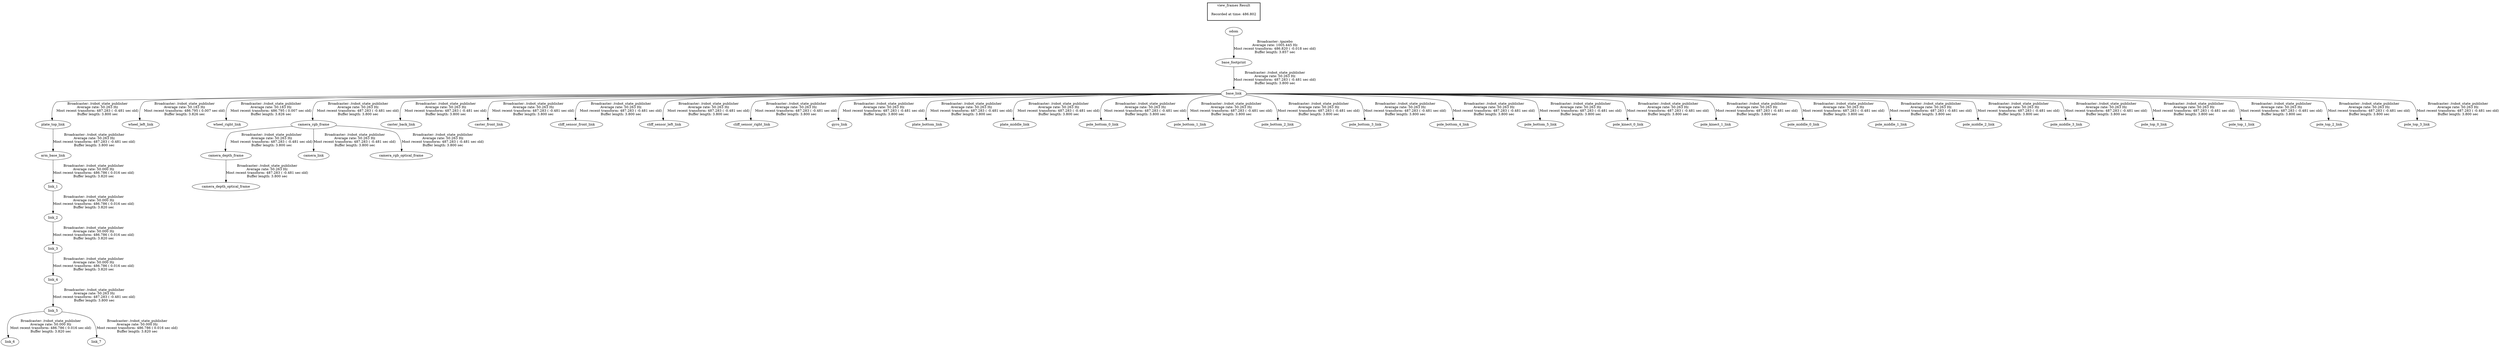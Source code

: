 digraph G {
"odom" -> "base_footprint"[label="Broadcaster: /gazebo\nAverage rate: 1005.445 Hz\nMost recent transform: 486.820 ( -0.018 sec old)\nBuffer length: 3.857 sec\n"];
"arm_base_link" -> "link_1"[label="Broadcaster: /robot_state_publisher\nAverage rate: 50.000 Hz\nMost recent transform: 486.786 ( 0.016 sec old)\nBuffer length: 3.820 sec\n"];
"plate_top_link" -> "arm_base_link"[label="Broadcaster: /robot_state_publisher\nAverage rate: 50.263 Hz\nMost recent transform: 487.283 ( -0.481 sec old)\nBuffer length: 3.800 sec\n"];
"link_1" -> "link_2"[label="Broadcaster: /robot_state_publisher\nAverage rate: 50.000 Hz\nMost recent transform: 486.786 ( 0.016 sec old)\nBuffer length: 3.820 sec\n"];
"link_2" -> "link_3"[label="Broadcaster: /robot_state_publisher\nAverage rate: 50.000 Hz\nMost recent transform: 486.786 ( 0.016 sec old)\nBuffer length: 3.820 sec\n"];
"link_3" -> "link_4"[label="Broadcaster: /robot_state_publisher\nAverage rate: 50.000 Hz\nMost recent transform: 486.786 ( 0.016 sec old)\nBuffer length: 3.820 sec\n"];
"link_5" -> "link_6"[label="Broadcaster: /robot_state_publisher\nAverage rate: 50.000 Hz\nMost recent transform: 486.786 ( 0.016 sec old)\nBuffer length: 3.820 sec\n"];
"link_4" -> "link_5"[label="Broadcaster: /robot_state_publisher\nAverage rate: 50.263 Hz\nMost recent transform: 487.283 ( -0.481 sec old)\nBuffer length: 3.800 sec\n"];
"link_5" -> "link_7"[label="Broadcaster: /robot_state_publisher\nAverage rate: 50.000 Hz\nMost recent transform: 486.786 ( 0.016 sec old)\nBuffer length: 3.820 sec\n"];
"base_link" -> "wheel_left_link"[label="Broadcaster: /robot_state_publisher\nAverage rate: 50.183 Hz\nMost recent transform: 486.795 ( 0.007 sec old)\nBuffer length: 3.826 sec\n"];
"base_footprint" -> "base_link"[label="Broadcaster: /robot_state_publisher\nAverage rate: 50.263 Hz\nMost recent transform: 487.283 ( -0.481 sec old)\nBuffer length: 3.800 sec\n"];
"base_link" -> "wheel_right_link"[label="Broadcaster: /robot_state_publisher\nAverage rate: 50.183 Hz\nMost recent transform: 486.795 ( 0.007 sec old)\nBuffer length: 3.826 sec\n"];
"base_link" -> "plate_top_link"[label="Broadcaster: /robot_state_publisher\nAverage rate: 50.263 Hz\nMost recent transform: 487.283 ( -0.481 sec old)\nBuffer length: 3.800 sec\n"];
"camera_rgb_frame" -> "camera_depth_frame"[label="Broadcaster: /robot_state_publisher\nAverage rate: 50.263 Hz\nMost recent transform: 487.283 ( -0.481 sec old)\nBuffer length: 3.800 sec\n"];
"base_link" -> "camera_rgb_frame"[label="Broadcaster: /robot_state_publisher\nAverage rate: 50.263 Hz\nMost recent transform: 487.283 ( -0.481 sec old)\nBuffer length: 3.800 sec\n"];
"camera_depth_frame" -> "camera_depth_optical_frame"[label="Broadcaster: /robot_state_publisher\nAverage rate: 50.263 Hz\nMost recent transform: 487.283 ( -0.481 sec old)\nBuffer length: 3.800 sec\n"];
"camera_rgb_frame" -> "camera_link"[label="Broadcaster: /robot_state_publisher\nAverage rate: 50.263 Hz\nMost recent transform: 487.283 ( -0.481 sec old)\nBuffer length: 3.800 sec\n"];
"camera_rgb_frame" -> "camera_rgb_optical_frame"[label="Broadcaster: /robot_state_publisher\nAverage rate: 50.263 Hz\nMost recent transform: 487.283 ( -0.481 sec old)\nBuffer length: 3.800 sec\n"];
"base_link" -> "caster_back_link"[label="Broadcaster: /robot_state_publisher\nAverage rate: 50.263 Hz\nMost recent transform: 487.283 ( -0.481 sec old)\nBuffer length: 3.800 sec\n"];
"base_link" -> "caster_front_link"[label="Broadcaster: /robot_state_publisher\nAverage rate: 50.263 Hz\nMost recent transform: 487.283 ( -0.481 sec old)\nBuffer length: 3.800 sec\n"];
"base_link" -> "cliff_sensor_front_link"[label="Broadcaster: /robot_state_publisher\nAverage rate: 50.263 Hz\nMost recent transform: 487.283 ( -0.481 sec old)\nBuffer length: 3.800 sec\n"];
"base_link" -> "cliff_sensor_left_link"[label="Broadcaster: /robot_state_publisher\nAverage rate: 50.263 Hz\nMost recent transform: 487.283 ( -0.481 sec old)\nBuffer length: 3.800 sec\n"];
"base_link" -> "cliff_sensor_right_link"[label="Broadcaster: /robot_state_publisher\nAverage rate: 50.263 Hz\nMost recent transform: 487.283 ( -0.481 sec old)\nBuffer length: 3.800 sec\n"];
"base_link" -> "gyro_link"[label="Broadcaster: /robot_state_publisher\nAverage rate: 50.263 Hz\nMost recent transform: 487.283 ( -0.481 sec old)\nBuffer length: 3.800 sec\n"];
"base_link" -> "plate_bottom_link"[label="Broadcaster: /robot_state_publisher\nAverage rate: 50.263 Hz\nMost recent transform: 487.283 ( -0.481 sec old)\nBuffer length: 3.800 sec\n"];
"base_link" -> "plate_middle_link"[label="Broadcaster: /robot_state_publisher\nAverage rate: 50.263 Hz\nMost recent transform: 487.283 ( -0.481 sec old)\nBuffer length: 3.800 sec\n"];
"base_link" -> "pole_bottom_0_link"[label="Broadcaster: /robot_state_publisher\nAverage rate: 50.263 Hz\nMost recent transform: 487.283 ( -0.481 sec old)\nBuffer length: 3.800 sec\n"];
"base_link" -> "pole_bottom_1_link"[label="Broadcaster: /robot_state_publisher\nAverage rate: 50.263 Hz\nMost recent transform: 487.283 ( -0.481 sec old)\nBuffer length: 3.800 sec\n"];
"base_link" -> "pole_bottom_2_link"[label="Broadcaster: /robot_state_publisher\nAverage rate: 50.263 Hz\nMost recent transform: 487.283 ( -0.481 sec old)\nBuffer length: 3.800 sec\n"];
"base_link" -> "pole_bottom_3_link"[label="Broadcaster: /robot_state_publisher\nAverage rate: 50.263 Hz\nMost recent transform: 487.283 ( -0.481 sec old)\nBuffer length: 3.800 sec\n"];
"base_link" -> "pole_bottom_4_link"[label="Broadcaster: /robot_state_publisher\nAverage rate: 50.263 Hz\nMost recent transform: 487.283 ( -0.481 sec old)\nBuffer length: 3.800 sec\n"];
"base_link" -> "pole_bottom_5_link"[label="Broadcaster: /robot_state_publisher\nAverage rate: 50.263 Hz\nMost recent transform: 487.283 ( -0.481 sec old)\nBuffer length: 3.800 sec\n"];
"base_link" -> "pole_kinect_0_link"[label="Broadcaster: /robot_state_publisher\nAverage rate: 50.263 Hz\nMost recent transform: 487.283 ( -0.481 sec old)\nBuffer length: 3.800 sec\n"];
"base_link" -> "pole_kinect_1_link"[label="Broadcaster: /robot_state_publisher\nAverage rate: 50.263 Hz\nMost recent transform: 487.283 ( -0.481 sec old)\nBuffer length: 3.800 sec\n"];
"base_link" -> "pole_middle_0_link"[label="Broadcaster: /robot_state_publisher\nAverage rate: 50.263 Hz\nMost recent transform: 487.283 ( -0.481 sec old)\nBuffer length: 3.800 sec\n"];
"base_link" -> "pole_middle_1_link"[label="Broadcaster: /robot_state_publisher\nAverage rate: 50.263 Hz\nMost recent transform: 487.283 ( -0.481 sec old)\nBuffer length: 3.800 sec\n"];
"base_link" -> "pole_middle_2_link"[label="Broadcaster: /robot_state_publisher\nAverage rate: 50.263 Hz\nMost recent transform: 487.283 ( -0.481 sec old)\nBuffer length: 3.800 sec\n"];
"base_link" -> "pole_middle_3_link"[label="Broadcaster: /robot_state_publisher\nAverage rate: 50.263 Hz\nMost recent transform: 487.283 ( -0.481 sec old)\nBuffer length: 3.800 sec\n"];
"base_link" -> "pole_top_0_link"[label="Broadcaster: /robot_state_publisher\nAverage rate: 50.263 Hz\nMost recent transform: 487.283 ( -0.481 sec old)\nBuffer length: 3.800 sec\n"];
"base_link" -> "pole_top_1_link"[label="Broadcaster: /robot_state_publisher\nAverage rate: 50.263 Hz\nMost recent transform: 487.283 ( -0.481 sec old)\nBuffer length: 3.800 sec\n"];
"base_link" -> "pole_top_2_link"[label="Broadcaster: /robot_state_publisher\nAverage rate: 50.263 Hz\nMost recent transform: 487.283 ( -0.481 sec old)\nBuffer length: 3.800 sec\n"];
"base_link" -> "pole_top_3_link"[label="Broadcaster: /robot_state_publisher\nAverage rate: 50.263 Hz\nMost recent transform: 487.283 ( -0.481 sec old)\nBuffer length: 3.800 sec\n"];
edge [style=invis];
 subgraph cluster_legend { style=bold; color=black; label ="view_frames Result";
"Recorded at time: 486.802"[ shape=plaintext ] ;
 }->"odom";
}
